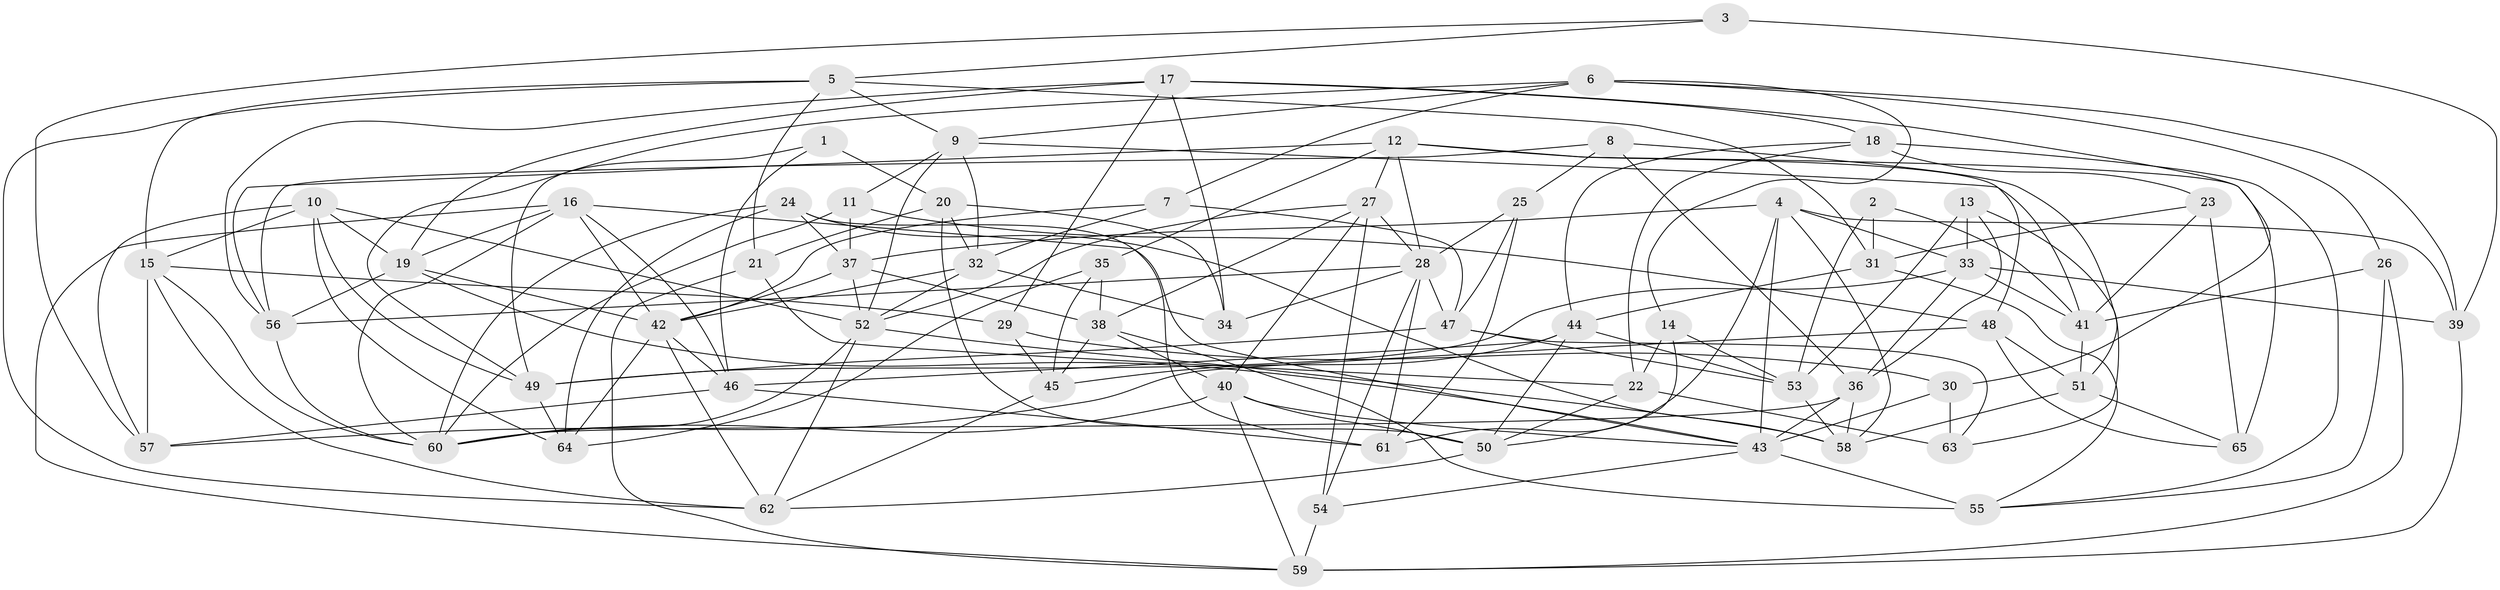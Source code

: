 // original degree distribution, {4: 1.0}
// Generated by graph-tools (version 1.1) at 2025/03/03/09/25 03:03:01]
// undirected, 65 vertices, 173 edges
graph export_dot {
graph [start="1"]
  node [color=gray90,style=filled];
  1;
  2;
  3;
  4;
  5;
  6;
  7;
  8;
  9;
  10;
  11;
  12;
  13;
  14;
  15;
  16;
  17;
  18;
  19;
  20;
  21;
  22;
  23;
  24;
  25;
  26;
  27;
  28;
  29;
  30;
  31;
  32;
  33;
  34;
  35;
  36;
  37;
  38;
  39;
  40;
  41;
  42;
  43;
  44;
  45;
  46;
  47;
  48;
  49;
  50;
  51;
  52;
  53;
  54;
  55;
  56;
  57;
  58;
  59;
  60;
  61;
  62;
  63;
  64;
  65;
  1 -- 20 [weight=2.0];
  1 -- 46 [weight=1.0];
  1 -- 49 [weight=1.0];
  2 -- 31 [weight=2.0];
  2 -- 41 [weight=1.0];
  2 -- 53 [weight=1.0];
  3 -- 5 [weight=1.0];
  3 -- 39 [weight=2.0];
  3 -- 57 [weight=1.0];
  4 -- 33 [weight=1.0];
  4 -- 37 [weight=1.0];
  4 -- 39 [weight=1.0];
  4 -- 43 [weight=1.0];
  4 -- 58 [weight=1.0];
  4 -- 61 [weight=1.0];
  5 -- 9 [weight=1.0];
  5 -- 15 [weight=1.0];
  5 -- 21 [weight=1.0];
  5 -- 31 [weight=1.0];
  5 -- 62 [weight=1.0];
  6 -- 7 [weight=1.0];
  6 -- 9 [weight=1.0];
  6 -- 14 [weight=1.0];
  6 -- 26 [weight=1.0];
  6 -- 39 [weight=1.0];
  6 -- 49 [weight=1.0];
  7 -- 32 [weight=1.0];
  7 -- 42 [weight=1.0];
  7 -- 47 [weight=1.0];
  8 -- 25 [weight=1.0];
  8 -- 36 [weight=1.0];
  8 -- 51 [weight=1.0];
  8 -- 56 [weight=1.0];
  9 -- 11 [weight=1.0];
  9 -- 32 [weight=1.0];
  9 -- 41 [weight=1.0];
  9 -- 52 [weight=1.0];
  10 -- 15 [weight=1.0];
  10 -- 19 [weight=1.0];
  10 -- 49 [weight=1.0];
  10 -- 52 [weight=1.0];
  10 -- 57 [weight=1.0];
  10 -- 64 [weight=1.0];
  11 -- 37 [weight=1.0];
  11 -- 48 [weight=1.0];
  11 -- 60 [weight=1.0];
  12 -- 27 [weight=1.0];
  12 -- 28 [weight=1.0];
  12 -- 35 [weight=1.0];
  12 -- 48 [weight=1.0];
  12 -- 56 [weight=1.0];
  12 -- 65 [weight=1.0];
  13 -- 33 [weight=1.0];
  13 -- 36 [weight=1.0];
  13 -- 53 [weight=1.0];
  13 -- 63 [weight=1.0];
  14 -- 22 [weight=1.0];
  14 -- 50 [weight=1.0];
  14 -- 53 [weight=1.0];
  15 -- 29 [weight=1.0];
  15 -- 57 [weight=1.0];
  15 -- 60 [weight=1.0];
  15 -- 62 [weight=1.0];
  16 -- 19 [weight=1.0];
  16 -- 42 [weight=1.0];
  16 -- 43 [weight=1.0];
  16 -- 46 [weight=1.0];
  16 -- 59 [weight=1.0];
  16 -- 60 [weight=1.0];
  17 -- 18 [weight=1.0];
  17 -- 19 [weight=1.0];
  17 -- 29 [weight=1.0];
  17 -- 30 [weight=1.0];
  17 -- 34 [weight=1.0];
  17 -- 56 [weight=1.0];
  18 -- 22 [weight=1.0];
  18 -- 23 [weight=2.0];
  18 -- 44 [weight=1.0];
  18 -- 55 [weight=1.0];
  19 -- 42 [weight=1.0];
  19 -- 43 [weight=1.0];
  19 -- 56 [weight=1.0];
  20 -- 21 [weight=1.0];
  20 -- 32 [weight=1.0];
  20 -- 34 [weight=1.0];
  20 -- 50 [weight=1.0];
  21 -- 22 [weight=1.0];
  21 -- 59 [weight=1.0];
  22 -- 50 [weight=1.0];
  22 -- 63 [weight=2.0];
  23 -- 31 [weight=1.0];
  23 -- 41 [weight=1.0];
  23 -- 65 [weight=2.0];
  24 -- 37 [weight=1.0];
  24 -- 58 [weight=1.0];
  24 -- 60 [weight=1.0];
  24 -- 61 [weight=2.0];
  24 -- 64 [weight=1.0];
  25 -- 28 [weight=1.0];
  25 -- 47 [weight=1.0];
  25 -- 61 [weight=3.0];
  26 -- 41 [weight=1.0];
  26 -- 55 [weight=1.0];
  26 -- 59 [weight=1.0];
  27 -- 28 [weight=1.0];
  27 -- 38 [weight=1.0];
  27 -- 40 [weight=1.0];
  27 -- 52 [weight=1.0];
  27 -- 54 [weight=1.0];
  28 -- 34 [weight=1.0];
  28 -- 47 [weight=1.0];
  28 -- 54 [weight=1.0];
  28 -- 56 [weight=1.0];
  28 -- 61 [weight=1.0];
  29 -- 30 [weight=1.0];
  29 -- 45 [weight=1.0];
  30 -- 43 [weight=2.0];
  30 -- 63 [weight=2.0];
  31 -- 44 [weight=1.0];
  31 -- 55 [weight=1.0];
  32 -- 34 [weight=1.0];
  32 -- 42 [weight=1.0];
  32 -- 52 [weight=1.0];
  33 -- 36 [weight=1.0];
  33 -- 39 [weight=1.0];
  33 -- 41 [weight=1.0];
  33 -- 49 [weight=1.0];
  35 -- 38 [weight=1.0];
  35 -- 45 [weight=2.0];
  35 -- 64 [weight=2.0];
  36 -- 43 [weight=1.0];
  36 -- 58 [weight=1.0];
  36 -- 60 [weight=1.0];
  37 -- 38 [weight=1.0];
  37 -- 42 [weight=1.0];
  37 -- 52 [weight=1.0];
  38 -- 40 [weight=1.0];
  38 -- 45 [weight=1.0];
  38 -- 55 [weight=1.0];
  39 -- 59 [weight=1.0];
  40 -- 43 [weight=1.0];
  40 -- 50 [weight=1.0];
  40 -- 59 [weight=1.0];
  40 -- 60 [weight=1.0];
  41 -- 51 [weight=1.0];
  42 -- 46 [weight=1.0];
  42 -- 62 [weight=1.0];
  42 -- 64 [weight=1.0];
  43 -- 54 [weight=1.0];
  43 -- 55 [weight=2.0];
  44 -- 45 [weight=1.0];
  44 -- 46 [weight=1.0];
  44 -- 50 [weight=1.0];
  44 -- 53 [weight=1.0];
  45 -- 62 [weight=1.0];
  46 -- 57 [weight=1.0];
  46 -- 61 [weight=1.0];
  47 -- 49 [weight=1.0];
  47 -- 53 [weight=1.0];
  47 -- 63 [weight=1.0];
  48 -- 51 [weight=1.0];
  48 -- 57 [weight=2.0];
  48 -- 65 [weight=1.0];
  49 -- 64 [weight=1.0];
  50 -- 62 [weight=1.0];
  51 -- 58 [weight=1.0];
  51 -- 65 [weight=2.0];
  52 -- 58 [weight=1.0];
  52 -- 60 [weight=1.0];
  52 -- 62 [weight=1.0];
  53 -- 58 [weight=1.0];
  54 -- 59 [weight=1.0];
  56 -- 60 [weight=1.0];
}
